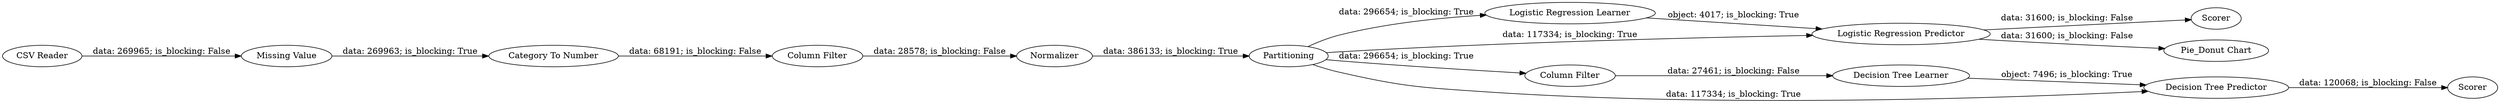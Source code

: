 digraph {
	"2621967471257861684_95" [label="Logistic Regression Learner"]
	"2621967471257861684_97" [label=Scorer]
	"2621967471257861684_100" [label="Decision Tree Predictor"]
	"2621967471257861684_93" [label="Missing Value"]
	"2621967471257861684_98" [label=Scorer]
	"2621967471257861684_101" [label="Column Filter"]
	"2621967471257861684_96" [label="Logistic Regression Predictor"]
	"2621967471257861684_99" [label="Decision Tree Learner"]
	"2621967471257861684_89" [label="Category To Number"]
	"2621967471257861684_91" [label=Normalizer]
	"2621967471257861684_94" [label=Partitioning]
	"2621967471257861684_90" [label="Column Filter"]
	"2621967471257861684_102" [label="Pie_Donut Chart"]
	"2621967471257861684_92" [label="CSV Reader"]
	"2621967471257861684_89" -> "2621967471257861684_90" [label="data: 68191; is_blocking: False"]
	"2621967471257861684_94" -> "2621967471257861684_101" [label="data: 296654; is_blocking: True"]
	"2621967471257861684_96" -> "2621967471257861684_102" [label="data: 31600; is_blocking: False"]
	"2621967471257861684_96" -> "2621967471257861684_97" [label="data: 31600; is_blocking: False"]
	"2621967471257861684_95" -> "2621967471257861684_96" [label="object: 4017; is_blocking: True"]
	"2621967471257861684_94" -> "2621967471257861684_95" [label="data: 296654; is_blocking: True"]
	"2621967471257861684_91" -> "2621967471257861684_94" [label="data: 386133; is_blocking: True"]
	"2621967471257861684_94" -> "2621967471257861684_100" [label="data: 117334; is_blocking: True"]
	"2621967471257861684_94" -> "2621967471257861684_96" [label="data: 117334; is_blocking: True"]
	"2621967471257861684_100" -> "2621967471257861684_98" [label="data: 120068; is_blocking: False"]
	"2621967471257861684_90" -> "2621967471257861684_91" [label="data: 28578; is_blocking: False"]
	"2621967471257861684_99" -> "2621967471257861684_100" [label="object: 7496; is_blocking: True"]
	"2621967471257861684_101" -> "2621967471257861684_99" [label="data: 27461; is_blocking: False"]
	"2621967471257861684_93" -> "2621967471257861684_89" [label="data: 269963; is_blocking: True"]
	"2621967471257861684_92" -> "2621967471257861684_93" [label="data: 269965; is_blocking: False"]
	rankdir=LR
}
